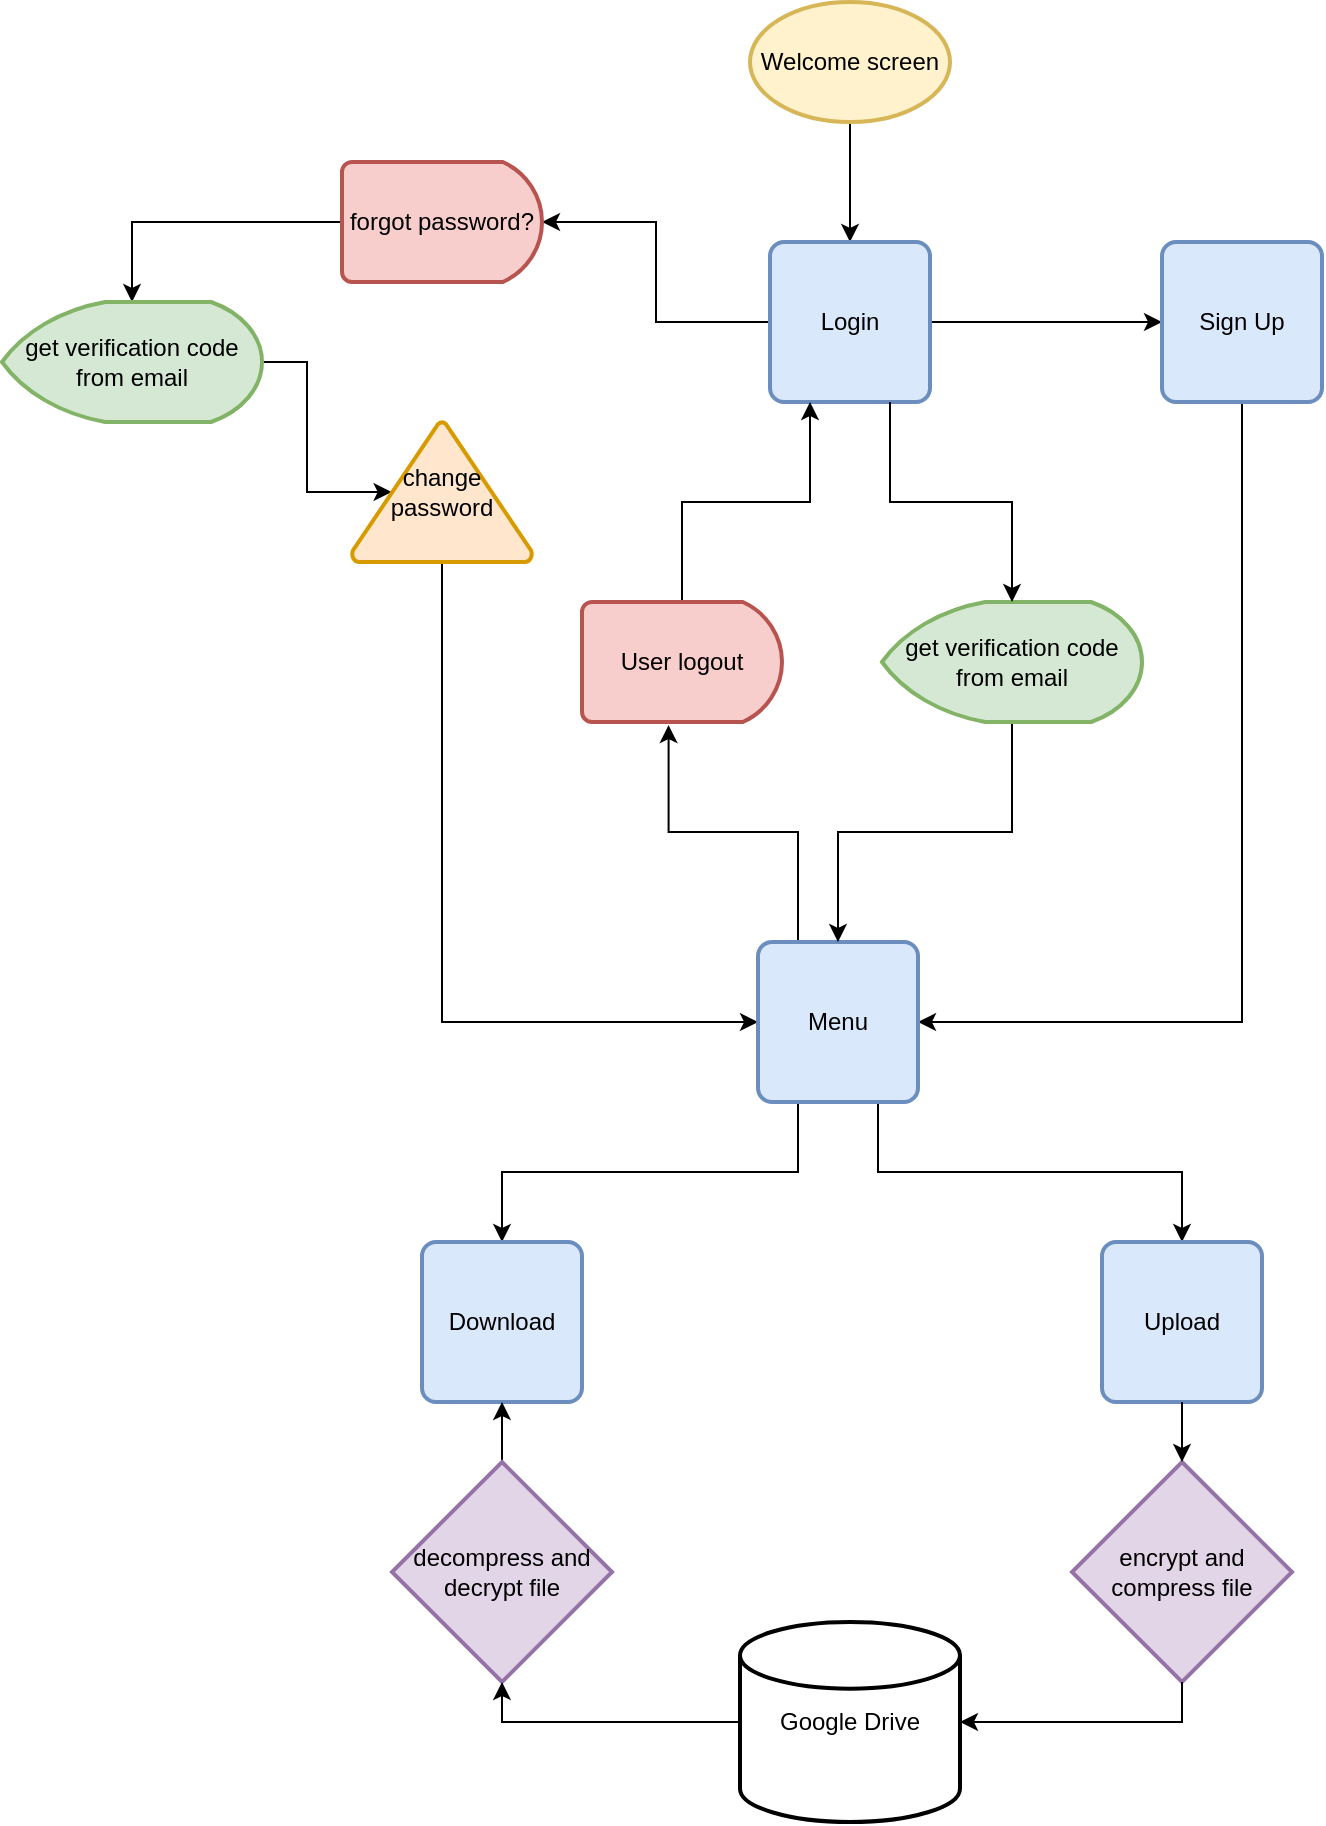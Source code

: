 <mxfile version="24.2.1" type="device" pages="2">
  <diagram name="‫עמוד-1‬" id="lGBujKC89MsANumak7Qr">
    <mxGraphModel dx="1621" dy="1047" grid="1" gridSize="10" guides="1" tooltips="1" connect="1" arrows="1" fold="1" page="0" pageScale="1" pageWidth="827" pageHeight="1169" math="0" shadow="0">
      <root>
        <mxCell id="0" />
        <mxCell id="1" parent="0" />
        <mxCell id="ljZV5Z6OGfyYymSWNuCb-2" style="edgeStyle=orthogonalEdgeStyle;rounded=0;orthogonalLoop=1;jettySize=auto;html=1;exitX=0.5;exitY=1;exitDx=0;exitDy=0;exitPerimeter=0;entryX=0.5;entryY=0;entryDx=0;entryDy=0;" parent="1" source="GXFKzJdZuxaNmONE48NH-1" target="GXFKzJdZuxaNmONE48NH-6" edge="1">
          <mxGeometry relative="1" as="geometry" />
        </mxCell>
        <mxCell id="GXFKzJdZuxaNmONE48NH-1" value="Welcome screen" style="strokeWidth=2;html=1;shape=mxgraph.flowchart.start_1;whiteSpace=wrap;fillColor=#fff2cc;strokeColor=#d6b656;" parent="1" vertex="1">
          <mxGeometry x="364" width="100" height="60" as="geometry" />
        </mxCell>
        <mxCell id="ljZV5Z6OGfyYymSWNuCb-3" style="edgeStyle=orthogonalEdgeStyle;rounded=0;orthogonalLoop=1;jettySize=auto;html=1;exitX=1;exitY=0.5;exitDx=0;exitDy=0;entryX=0;entryY=0.5;entryDx=0;entryDy=0;" parent="1" source="GXFKzJdZuxaNmONE48NH-6" target="GXFKzJdZuxaNmONE48NH-7" edge="1">
          <mxGeometry relative="1" as="geometry" />
        </mxCell>
        <mxCell id="ljZV5Z6OGfyYymSWNuCb-4" style="edgeStyle=orthogonalEdgeStyle;rounded=0;orthogonalLoop=1;jettySize=auto;html=1;" parent="1" source="GXFKzJdZuxaNmONE48NH-6" target="GXFKzJdZuxaNmONE48NH-12" edge="1">
          <mxGeometry relative="1" as="geometry" />
        </mxCell>
        <mxCell id="GXFKzJdZuxaNmONE48NH-6" value="Login" style="rounded=1;whiteSpace=wrap;html=1;absoluteArcSize=1;arcSize=14;strokeWidth=2;fillColor=#dae8fc;strokeColor=#6c8ebf;" parent="1" vertex="1">
          <mxGeometry x="374" y="120" width="80" height="80" as="geometry" />
        </mxCell>
        <mxCell id="ljZV5Z6OGfyYymSWNuCb-119" style="edgeStyle=orthogonalEdgeStyle;rounded=0;orthogonalLoop=1;jettySize=auto;html=1;exitX=0.5;exitY=1;exitDx=0;exitDy=0;entryX=1;entryY=0.5;entryDx=0;entryDy=0;" parent="1" source="GXFKzJdZuxaNmONE48NH-7" target="ljZV5Z6OGfyYymSWNuCb-5" edge="1">
          <mxGeometry relative="1" as="geometry" />
        </mxCell>
        <mxCell id="GXFKzJdZuxaNmONE48NH-7" value="Sign Up" style="rounded=1;whiteSpace=wrap;html=1;absoluteArcSize=1;arcSize=14;strokeWidth=2;fillColor=#dae8fc;strokeColor=#6c8ebf;" parent="1" vertex="1">
          <mxGeometry x="570" y="120" width="80" height="80" as="geometry" />
        </mxCell>
        <mxCell id="GXFKzJdZuxaNmONE48NH-15" value="" style="edgeStyle=orthogonalEdgeStyle;rounded=0;orthogonalLoop=1;jettySize=auto;html=1;entryX=0.5;entryY=0;entryDx=0;entryDy=0;entryPerimeter=0;" parent="1" source="GXFKzJdZuxaNmONE48NH-12" target="GXFKzJdZuxaNmONE48NH-17" edge="1">
          <mxGeometry relative="1" as="geometry">
            <mxPoint x="170" y="290" as="targetPoint" />
          </mxGeometry>
        </mxCell>
        <mxCell id="GXFKzJdZuxaNmONE48NH-12" value="forgot password?" style="strokeWidth=2;html=1;shape=mxgraph.flowchart.delay;whiteSpace=wrap;fillColor=#f8cecc;strokeColor=#b85450;" parent="1" vertex="1">
          <mxGeometry x="160" y="80" width="100" height="60" as="geometry" />
        </mxCell>
        <mxCell id="GXFKzJdZuxaNmONE48NH-22" style="edgeStyle=orthogonalEdgeStyle;rounded=0;orthogonalLoop=1;jettySize=auto;html=1;entryX=0.22;entryY=0.5;entryDx=0;entryDy=0;entryPerimeter=0;" parent="1" source="GXFKzJdZuxaNmONE48NH-17" target="GXFKzJdZuxaNmONE48NH-21" edge="1">
          <mxGeometry relative="1" as="geometry" />
        </mxCell>
        <mxCell id="GXFKzJdZuxaNmONE48NH-17" value="get verification code from email" style="strokeWidth=2;html=1;shape=mxgraph.flowchart.display;whiteSpace=wrap;fillColor=#d5e8d4;strokeColor=#82b366;" parent="1" vertex="1">
          <mxGeometry x="-10" y="150" width="130" height="60" as="geometry" />
        </mxCell>
        <mxCell id="ljZV5Z6OGfyYymSWNuCb-117" style="edgeStyle=orthogonalEdgeStyle;rounded=0;orthogonalLoop=1;jettySize=auto;html=1;exitX=0.5;exitY=1;exitDx=0;exitDy=0;exitPerimeter=0;entryX=0;entryY=0.5;entryDx=0;entryDy=0;" parent="1" source="GXFKzJdZuxaNmONE48NH-21" target="ljZV5Z6OGfyYymSWNuCb-5" edge="1">
          <mxGeometry relative="1" as="geometry" />
        </mxCell>
        <mxCell id="GXFKzJdZuxaNmONE48NH-21" value="change password" style="strokeWidth=2;html=1;shape=mxgraph.flowchart.extract_or_measurement;whiteSpace=wrap;fillColor=#ffe6cc;strokeColor=#d79b00;" parent="1" vertex="1">
          <mxGeometry x="165" y="210" width="90" height="70" as="geometry" />
        </mxCell>
        <mxCell id="GXFKzJdZuxaNmONE48NH-49" value="Google Drive" style="strokeWidth=2;html=1;shape=mxgraph.flowchart.database;whiteSpace=wrap;" parent="1" vertex="1">
          <mxGeometry x="359" y="810" width="110" height="100" as="geometry" />
        </mxCell>
        <mxCell id="ljZV5Z6OGfyYymSWNuCb-124" style="edgeStyle=orthogonalEdgeStyle;rounded=0;orthogonalLoop=1;jettySize=auto;html=1;exitX=0.25;exitY=0;exitDx=0;exitDy=0;entryX=0.433;entryY=1.026;entryDx=0;entryDy=0;entryPerimeter=0;" parent="1" source="ljZV5Z6OGfyYymSWNuCb-5" target="ljZV5Z6OGfyYymSWNuCb-125" edge="1">
          <mxGeometry relative="1" as="geometry">
            <mxPoint x="310" y="360" as="targetPoint" />
          </mxGeometry>
        </mxCell>
        <mxCell id="ljZV5Z6OGfyYymSWNuCb-131" style="edgeStyle=orthogonalEdgeStyle;rounded=0;orthogonalLoop=1;jettySize=auto;html=1;exitX=0.75;exitY=1;exitDx=0;exitDy=0;" parent="1" source="ljZV5Z6OGfyYymSWNuCb-5" target="ljZV5Z6OGfyYymSWNuCb-6" edge="1">
          <mxGeometry relative="1" as="geometry" />
        </mxCell>
        <mxCell id="ljZV5Z6OGfyYymSWNuCb-132" style="edgeStyle=orthogonalEdgeStyle;rounded=0;orthogonalLoop=1;jettySize=auto;html=1;exitX=0.25;exitY=1;exitDx=0;exitDy=0;entryX=0.5;entryY=0;entryDx=0;entryDy=0;" parent="1" source="ljZV5Z6OGfyYymSWNuCb-5" target="ljZV5Z6OGfyYymSWNuCb-7" edge="1">
          <mxGeometry relative="1" as="geometry" />
        </mxCell>
        <mxCell id="ljZV5Z6OGfyYymSWNuCb-5" value="Menu" style="rounded=1;whiteSpace=wrap;html=1;absoluteArcSize=1;arcSize=14;strokeWidth=2;fillColor=#dae8fc;strokeColor=#6c8ebf;" parent="1" vertex="1">
          <mxGeometry x="368" y="470" width="80" height="80" as="geometry" />
        </mxCell>
        <mxCell id="ljZV5Z6OGfyYymSWNuCb-6" value="Upload" style="rounded=1;whiteSpace=wrap;html=1;absoluteArcSize=1;arcSize=14;strokeWidth=2;fillColor=#dae8fc;strokeColor=#6c8ebf;" parent="1" vertex="1">
          <mxGeometry x="540" y="620" width="80" height="80" as="geometry" />
        </mxCell>
        <mxCell id="ljZV5Z6OGfyYymSWNuCb-7" value="Download" style="rounded=1;whiteSpace=wrap;html=1;absoluteArcSize=1;arcSize=14;strokeWidth=2;fillColor=#dae8fc;strokeColor=#6c8ebf;" parent="1" vertex="1">
          <mxGeometry x="200" y="620" width="80" height="80" as="geometry" />
        </mxCell>
        <mxCell id="ljZV5Z6OGfyYymSWNuCb-123" style="edgeStyle=orthogonalEdgeStyle;rounded=0;orthogonalLoop=1;jettySize=auto;html=1;exitX=0.5;exitY=1;exitDx=0;exitDy=0;exitPerimeter=0;entryX=0.5;entryY=0;entryDx=0;entryDy=0;" parent="1" source="ljZV5Z6OGfyYymSWNuCb-121" target="ljZV5Z6OGfyYymSWNuCb-5" edge="1">
          <mxGeometry relative="1" as="geometry" />
        </mxCell>
        <mxCell id="ljZV5Z6OGfyYymSWNuCb-121" value="get verification code from email" style="strokeWidth=2;html=1;shape=mxgraph.flowchart.display;whiteSpace=wrap;fillColor=#d5e8d4;strokeColor=#82b366;" parent="1" vertex="1">
          <mxGeometry x="430" y="300" width="130" height="60" as="geometry" />
        </mxCell>
        <mxCell id="ljZV5Z6OGfyYymSWNuCb-130" style="edgeStyle=orthogonalEdgeStyle;rounded=0;orthogonalLoop=1;jettySize=auto;html=1;exitX=0.5;exitY=0;exitDx=0;exitDy=0;exitPerimeter=0;entryX=0.25;entryY=1;entryDx=0;entryDy=0;" parent="1" source="ljZV5Z6OGfyYymSWNuCb-125" target="GXFKzJdZuxaNmONE48NH-6" edge="1">
          <mxGeometry relative="1" as="geometry" />
        </mxCell>
        <mxCell id="ljZV5Z6OGfyYymSWNuCb-125" value="User logout" style="strokeWidth=2;html=1;shape=mxgraph.flowchart.delay;whiteSpace=wrap;fillColor=#f8cecc;strokeColor=#b85450;" parent="1" vertex="1">
          <mxGeometry x="280" y="300" width="100" height="60" as="geometry" />
        </mxCell>
        <mxCell id="ljZV5Z6OGfyYymSWNuCb-146" style="edgeStyle=orthogonalEdgeStyle;rounded=0;orthogonalLoop=1;jettySize=auto;html=1;exitX=0.5;exitY=0;exitDx=0;exitDy=0;exitPerimeter=0;entryX=0.5;entryY=1;entryDx=0;entryDy=0;" parent="1" source="ljZV5Z6OGfyYymSWNuCb-140" target="ljZV5Z6OGfyYymSWNuCb-7" edge="1">
          <mxGeometry relative="1" as="geometry" />
        </mxCell>
        <mxCell id="ljZV5Z6OGfyYymSWNuCb-140" value="decompress and decrypt file" style="strokeWidth=2;html=1;shape=mxgraph.flowchart.decision;whiteSpace=wrap;fillColor=#e1d5e7;strokeColor=#9673a6;" parent="1" vertex="1">
          <mxGeometry x="185" y="730" width="110" height="110" as="geometry" />
        </mxCell>
        <mxCell id="ljZV5Z6OGfyYymSWNuCb-142" value="encrypt and compress file" style="strokeWidth=2;html=1;shape=mxgraph.flowchart.decision;whiteSpace=wrap;fillColor=#e1d5e7;strokeColor=#9673a6;" parent="1" vertex="1">
          <mxGeometry x="525" y="730" width="110" height="110" as="geometry" />
        </mxCell>
        <mxCell id="ljZV5Z6OGfyYymSWNuCb-143" style="edgeStyle=orthogonalEdgeStyle;rounded=0;orthogonalLoop=1;jettySize=auto;html=1;exitX=0.5;exitY=1;exitDx=0;exitDy=0;entryX=0.5;entryY=0;entryDx=0;entryDy=0;entryPerimeter=0;" parent="1" source="ljZV5Z6OGfyYymSWNuCb-6" target="ljZV5Z6OGfyYymSWNuCb-142" edge="1">
          <mxGeometry relative="1" as="geometry" />
        </mxCell>
        <mxCell id="ljZV5Z6OGfyYymSWNuCb-144" style="edgeStyle=orthogonalEdgeStyle;rounded=0;orthogonalLoop=1;jettySize=auto;html=1;exitX=0.5;exitY=1;exitDx=0;exitDy=0;exitPerimeter=0;entryX=1;entryY=0.5;entryDx=0;entryDy=0;entryPerimeter=0;" parent="1" source="ljZV5Z6OGfyYymSWNuCb-142" target="GXFKzJdZuxaNmONE48NH-49" edge="1">
          <mxGeometry relative="1" as="geometry" />
        </mxCell>
        <mxCell id="ljZV5Z6OGfyYymSWNuCb-147" style="edgeStyle=orthogonalEdgeStyle;rounded=0;orthogonalLoop=1;jettySize=auto;html=1;exitX=0;exitY=0.5;exitDx=0;exitDy=0;exitPerimeter=0;entryX=0.5;entryY=1;entryDx=0;entryDy=0;entryPerimeter=0;" parent="1" source="GXFKzJdZuxaNmONE48NH-49" target="ljZV5Z6OGfyYymSWNuCb-140" edge="1">
          <mxGeometry relative="1" as="geometry" />
        </mxCell>
        <mxCell id="HCby_LzA3pGhovCrHqmG-1" style="edgeStyle=orthogonalEdgeStyle;rounded=0;orthogonalLoop=1;jettySize=auto;html=1;exitX=0.75;exitY=1;exitDx=0;exitDy=0;entryX=0.5;entryY=0;entryDx=0;entryDy=0;entryPerimeter=0;" parent="1" source="GXFKzJdZuxaNmONE48NH-6" target="ljZV5Z6OGfyYymSWNuCb-121" edge="1">
          <mxGeometry relative="1" as="geometry" />
        </mxCell>
      </root>
    </mxGraphModel>
  </diagram>
  <diagram id="-qEwZZTARCnbmSD4B9YT" name="‫עמוד-2‬">
    <mxGraphModel dx="2421" dy="1047" grid="1" gridSize="10" guides="1" tooltips="1" connect="1" arrows="1" fold="1" page="0" pageScale="1" pageWidth="827" pageHeight="1169" math="0" shadow="0">
      <root>
        <mxCell id="0" />
        <mxCell id="1" parent="0" />
        <mxCell id="xJgJa3cvvmzKZQAyqUDP-1" value="Backend" style="swimlane;whiteSpace=wrap;html=1;fillColor=#6a00ff;fontColor=#ffffff;strokeColor=#3700CC;" parent="1" vertex="1">
          <mxGeometry x="-700" y="-310" width="670" height="580" as="geometry" />
        </mxCell>
        <mxCell id="xJgJa3cvvmzKZQAyqUDP-15" style="edgeStyle=orthogonalEdgeStyle;rounded=0;orthogonalLoop=1;jettySize=auto;html=1;exitX=0.5;exitY=0;exitDx=0;exitDy=0;entryX=0.5;entryY=1;entryDx=0;entryDy=0;" parent="xJgJa3cvvmzKZQAyqUDP-1" source="xJgJa3cvvmzKZQAyqUDP-4" target="xJgJa3cvvmzKZQAyqUDP-6" edge="1">
          <mxGeometry relative="1" as="geometry" />
        </mxCell>
        <mxCell id="xJgJa3cvvmzKZQAyqUDP-4" value="Server" style="rounded=0;whiteSpace=wrap;html=1;fillColor=#dae8fc;strokeColor=#6c8ebf;" parent="xJgJa3cvvmzKZQAyqUDP-1" vertex="1">
          <mxGeometry x="290" y="492" width="120" height="60" as="geometry" />
        </mxCell>
        <mxCell id="xJgJa3cvvmzKZQAyqUDP-12" style="edgeStyle=orthogonalEdgeStyle;rounded=0;orthogonalLoop=1;jettySize=auto;html=1;exitX=1;exitY=0.25;exitDx=0;exitDy=0;entryX=0;entryY=0.5;entryDx=0;entryDy=0;" parent="xJgJa3cvvmzKZQAyqUDP-1" source="xJgJa3cvvmzKZQAyqUDP-6" target="xJgJa3cvvmzKZQAyqUDP-9" edge="1">
          <mxGeometry relative="1" as="geometry" />
        </mxCell>
        <mxCell id="xJgJa3cvvmzKZQAyqUDP-13" style="edgeStyle=orthogonalEdgeStyle;rounded=0;orthogonalLoop=1;jettySize=auto;html=1;exitX=1;exitY=0.75;exitDx=0;exitDy=0;entryX=0;entryY=0.5;entryDx=0;entryDy=0;" parent="xJgJa3cvvmzKZQAyqUDP-1" source="xJgJa3cvvmzKZQAyqUDP-6" target="xJgJa3cvvmzKZQAyqUDP-11" edge="1">
          <mxGeometry relative="1" as="geometry" />
        </mxCell>
        <mxCell id="xJgJa3cvvmzKZQAyqUDP-14" style="edgeStyle=orthogonalEdgeStyle;rounded=0;orthogonalLoop=1;jettySize=auto;html=1;exitX=0.5;exitY=0;exitDx=0;exitDy=0;entryX=0.5;entryY=1;entryDx=0;entryDy=0;" parent="xJgJa3cvvmzKZQAyqUDP-1" source="xJgJa3cvvmzKZQAyqUDP-6" target="xJgJa3cvvmzKZQAyqUDP-7" edge="1">
          <mxGeometry relative="1" as="geometry" />
        </mxCell>
        <mxCell id="xJgJa3cvvmzKZQAyqUDP-6" value="Socket Handler" style="rounded=0;whiteSpace=wrap;html=1;fillColor=#dae8fc;strokeColor=#6c8ebf;" parent="xJgJa3cvvmzKZQAyqUDP-1" vertex="1">
          <mxGeometry x="290" y="402" width="120" height="60" as="geometry" />
        </mxCell>
        <mxCell id="xJgJa3cvvmzKZQAyqUDP-19" style="edgeStyle=orthogonalEdgeStyle;rounded=0;orthogonalLoop=1;jettySize=auto;html=1;exitX=0.5;exitY=0;exitDx=0;exitDy=0;entryX=0.5;entryY=1;entryDx=0;entryDy=0;" parent="xJgJa3cvvmzKZQAyqUDP-1" source="xJgJa3cvvmzKZQAyqUDP-7" target="xJgJa3cvvmzKZQAyqUDP-8" edge="1">
          <mxGeometry relative="1" as="geometry" />
        </mxCell>
        <mxCell id="xJgJa3cvvmzKZQAyqUDP-20" style="edgeStyle=orthogonalEdgeStyle;rounded=0;orthogonalLoop=1;jettySize=auto;html=1;exitX=0.75;exitY=0;exitDx=0;exitDy=0;entryX=0.5;entryY=1;entryDx=0;entryDy=0;" parent="xJgJa3cvvmzKZQAyqUDP-1" source="xJgJa3cvvmzKZQAyqUDP-7" target="xJgJa3cvvmzKZQAyqUDP-16" edge="1">
          <mxGeometry relative="1" as="geometry" />
        </mxCell>
        <mxCell id="xJgJa3cvvmzKZQAyqUDP-21" style="edgeStyle=orthogonalEdgeStyle;rounded=0;orthogonalLoop=1;jettySize=auto;html=1;exitX=0.25;exitY=0;exitDx=0;exitDy=0;entryX=0.5;entryY=1;entryDx=0;entryDy=0;" parent="xJgJa3cvvmzKZQAyqUDP-1" source="xJgJa3cvvmzKZQAyqUDP-7" target="xJgJa3cvvmzKZQAyqUDP-10" edge="1">
          <mxGeometry relative="1" as="geometry" />
        </mxCell>
        <mxCell id="xJgJa3cvvmzKZQAyqUDP-22" style="edgeStyle=orthogonalEdgeStyle;rounded=0;orthogonalLoop=1;jettySize=auto;html=1;exitX=0;exitY=0.25;exitDx=0;exitDy=0;entryX=1;entryY=0.5;entryDx=0;entryDy=0;" parent="xJgJa3cvvmzKZQAyqUDP-1" source="xJgJa3cvvmzKZQAyqUDP-7" target="xJgJa3cvvmzKZQAyqUDP-17" edge="1">
          <mxGeometry relative="1" as="geometry" />
        </mxCell>
        <mxCell id="xJgJa3cvvmzKZQAyqUDP-23" style="edgeStyle=orthogonalEdgeStyle;rounded=0;orthogonalLoop=1;jettySize=auto;html=1;exitX=0;exitY=0.75;exitDx=0;exitDy=0;entryX=1;entryY=0.5;entryDx=0;entryDy=0;" parent="xJgJa3cvvmzKZQAyqUDP-1" source="xJgJa3cvvmzKZQAyqUDP-7" target="xJgJa3cvvmzKZQAyqUDP-18" edge="1">
          <mxGeometry relative="1" as="geometry" />
        </mxCell>
        <mxCell id="xJgJa3cvvmzKZQAyqUDP-7" value="Parser" style="rounded=0;whiteSpace=wrap;html=1;fillColor=#dae8fc;strokeColor=#6c8ebf;" parent="xJgJa3cvvmzKZQAyqUDP-1" vertex="1">
          <mxGeometry x="290" y="312" width="120" height="60" as="geometry" />
        </mxCell>
        <mxCell id="xJgJa3cvvmzKZQAyqUDP-8" value="File Handler" style="rounded=0;whiteSpace=wrap;html=1;fillColor=#dae8fc;strokeColor=#6c8ebf;" parent="xJgJa3cvvmzKZQAyqUDP-1" vertex="1">
          <mxGeometry x="290" y="152" width="120" height="60" as="geometry" />
        </mxCell>
        <mxCell id="xJgJa3cvvmzKZQAyqUDP-9" value="Cryptography Tunnel" style="rounded=0;whiteSpace=wrap;html=1;fillColor=#dae8fc;strokeColor=#6c8ebf;" parent="xJgJa3cvvmzKZQAyqUDP-1" vertex="1">
          <mxGeometry x="480" y="362" width="120" height="60" as="geometry" />
        </mxCell>
        <mxCell id="xJgJa3cvvmzKZQAyqUDP-26" style="edgeStyle=orthogonalEdgeStyle;rounded=0;orthogonalLoop=1;jettySize=auto;html=1;exitX=0.75;exitY=0;exitDx=0;exitDy=0;entryX=0.5;entryY=1;entryDx=0;entryDy=0;" parent="xJgJa3cvvmzKZQAyqUDP-1" source="xJgJa3cvvmzKZQAyqUDP-10" target="xJgJa3cvvmzKZQAyqUDP-24" edge="1">
          <mxGeometry relative="1" as="geometry" />
        </mxCell>
        <mxCell id="xJgJa3cvvmzKZQAyqUDP-27" style="edgeStyle=orthogonalEdgeStyle;rounded=0;orthogonalLoop=1;jettySize=auto;html=1;exitX=0.25;exitY=0;exitDx=0;exitDy=0;entryX=0.5;entryY=1;entryDx=0;entryDy=0;" parent="xJgJa3cvvmzKZQAyqUDP-1" source="xJgJa3cvvmzKZQAyqUDP-10" target="xJgJa3cvvmzKZQAyqUDP-25" edge="1">
          <mxGeometry relative="1" as="geometry" />
        </mxCell>
        <mxCell id="xJgJa3cvvmzKZQAyqUDP-10" value="Drive Handler" style="rounded=0;whiteSpace=wrap;html=1;fillColor=#dae8fc;strokeColor=#6c8ebf;" parent="xJgJa3cvvmzKZQAyqUDP-1" vertex="1">
          <mxGeometry x="120" y="152" width="120" height="60" as="geometry" />
        </mxCell>
        <mxCell id="xJgJa3cvvmzKZQAyqUDP-11" value="Key Exchange" style="rounded=0;whiteSpace=wrap;html=1;fillColor=#dae8fc;strokeColor=#6c8ebf;" parent="xJgJa3cvvmzKZQAyqUDP-1" vertex="1">
          <mxGeometry x="480" y="442" width="120" height="60" as="geometry" />
        </mxCell>
        <mxCell id="xJgJa3cvvmzKZQAyqUDP-16" value="Data Base Handler" style="rounded=0;whiteSpace=wrap;html=1;fillColor=#dae8fc;strokeColor=#6c8ebf;" parent="xJgJa3cvvmzKZQAyqUDP-1" vertex="1">
          <mxGeometry x="460" y="152" width="120" height="60" as="geometry" />
        </mxCell>
        <mxCell id="xJgJa3cvvmzKZQAyqUDP-17" value="Email Sender" style="rounded=0;whiteSpace=wrap;html=1;fillColor=#dae8fc;strokeColor=#6c8ebf;" parent="xJgJa3cvvmzKZQAyqUDP-1" vertex="1">
          <mxGeometry x="120" y="277" width="120" height="60" as="geometry" />
        </mxCell>
        <mxCell id="xJgJa3cvvmzKZQAyqUDP-18" value="Malware Detector" style="rounded=0;whiteSpace=wrap;html=1;fillColor=#dae8fc;strokeColor=#6c8ebf;" parent="xJgJa3cvvmzKZQAyqUDP-1" vertex="1">
          <mxGeometry x="120" y="352" width="120" height="60" as="geometry" />
        </mxCell>
        <mxCell id="xJgJa3cvvmzKZQAyqUDP-24" value="Compressor" style="rounded=0;whiteSpace=wrap;html=1;fillColor=#dae8fc;strokeColor=#6c8ebf;" parent="xJgJa3cvvmzKZQAyqUDP-1" vertex="1">
          <mxGeometry x="190" y="60" width="120" height="60" as="geometry" />
        </mxCell>
        <mxCell id="xJgJa3cvvmzKZQAyqUDP-25" value="&lt;span id=&quot;docs-internal-guid-a62a106f-7fff-f1ae-3de9-53d1860fb583&quot;&gt;&lt;span style=&quot;font-family: Alef, sans-serif; background-color: transparent; font-variant-numeric: normal; font-variant-east-asian: normal; font-variant-alternates: normal; font-variant-position: normal; vertical-align: baseline; white-space-collapse: preserve;&quot;&gt;&lt;font style=&quot;font-size: 12px;&quot;&gt;Encryption at rest&lt;/font&gt;&lt;/span&gt;&lt;/span&gt;" style="rounded=0;whiteSpace=wrap;html=1;fillColor=#dae8fc;strokeColor=#6c8ebf;" parent="xJgJa3cvvmzKZQAyqUDP-1" vertex="1">
          <mxGeometry x="50" y="60" width="120" height="60" as="geometry" />
        </mxCell>
        <mxCell id="xJgJa3cvvmzKZQAyqUDP-5" value="Frontend" style="swimlane;whiteSpace=wrap;html=1;fillColor=#6a00ff;fontColor=#ffffff;strokeColor=#3700CC;" parent="1" vertex="1">
          <mxGeometry x="-700" y="510" width="670" height="560" as="geometry" />
        </mxCell>
        <mxCell id="xJgJa3cvvmzKZQAyqUDP-70" style="edgeStyle=orthogonalEdgeStyle;rounded=0;orthogonalLoop=1;jettySize=auto;html=1;exitX=0.5;exitY=1;exitDx=0;exitDy=0;entryX=0.5;entryY=0;entryDx=0;entryDy=0;" parent="xJgJa3cvvmzKZQAyqUDP-5" source="xJgJa3cvvmzKZQAyqUDP-66" target="xJgJa3cvvmzKZQAyqUDP-69" edge="1">
          <mxGeometry relative="1" as="geometry" />
        </mxCell>
        <mxCell id="xJgJa3cvvmzKZQAyqUDP-66" value="Index" style="rounded=0;whiteSpace=wrap;html=1;fillColor=#dae8fc;strokeColor=#6c8ebf;" parent="xJgJa3cvvmzKZQAyqUDP-5" vertex="1">
          <mxGeometry x="275" y="70" width="120" height="60" as="geometry" />
        </mxCell>
        <mxCell id="xJgJa3cvvmzKZQAyqUDP-67" value="Cryptography Tunnel" style="rounded=0;whiteSpace=wrap;html=1;fillColor=#dae8fc;strokeColor=#6c8ebf;" parent="xJgJa3cvvmzKZQAyqUDP-5" vertex="1">
          <mxGeometry x="440" y="290" width="120" height="60" as="geometry" />
        </mxCell>
        <mxCell id="xJgJa3cvvmzKZQAyqUDP-68" value="InputValidation" style="rounded=0;whiteSpace=wrap;html=1;fillColor=#dae8fc;strokeColor=#6c8ebf;" parent="xJgJa3cvvmzKZQAyqUDP-5" vertex="1">
          <mxGeometry x="220" y="405" width="120" height="60" as="geometry" />
        </mxCell>
        <mxCell id="xJgJa3cvvmzKZQAyqUDP-77" style="edgeStyle=orthogonalEdgeStyle;rounded=0;orthogonalLoop=1;jettySize=auto;html=1;exitX=0.75;exitY=1;exitDx=0;exitDy=0;entryX=0.5;entryY=0;entryDx=0;entryDy=0;" parent="xJgJa3cvvmzKZQAyqUDP-5" source="xJgJa3cvvmzKZQAyqUDP-69" target="xJgJa3cvvmzKZQAyqUDP-67" edge="1">
          <mxGeometry relative="1" as="geometry" />
        </mxCell>
        <mxCell id="xJgJa3cvvmzKZQAyqUDP-79" style="edgeStyle=orthogonalEdgeStyle;rounded=0;orthogonalLoop=1;jettySize=auto;html=1;exitX=0.25;exitY=1;exitDx=0;exitDy=0;entryX=0.5;entryY=0;entryDx=0;entryDy=0;" parent="xJgJa3cvvmzKZQAyqUDP-5" source="xJgJa3cvvmzKZQAyqUDP-69" target="xJgJa3cvvmzKZQAyqUDP-76" edge="1">
          <mxGeometry relative="1" as="geometry" />
        </mxCell>
        <mxCell id="xJgJa3cvvmzKZQAyqUDP-69" value="Client" style="rounded=0;whiteSpace=wrap;html=1;fillColor=#dae8fc;strokeColor=#6c8ebf;" parent="xJgJa3cvvmzKZQAyqUDP-5" vertex="1">
          <mxGeometry x="275" y="180" width="120" height="60" as="geometry" />
        </mxCell>
        <mxCell id="xJgJa3cvvmzKZQAyqUDP-82" style="edgeStyle=orthogonalEdgeStyle;rounded=0;orthogonalLoop=1;jettySize=auto;html=1;exitX=1;exitY=0.5;exitDx=0;exitDy=0;exitPerimeter=0;entryX=0.5;entryY=1;entryDx=0;entryDy=0;" parent="xJgJa3cvvmzKZQAyqUDP-5" source="xJgJa3cvvmzKZQAyqUDP-71" target="xJgJa3cvvmzKZQAyqUDP-68" edge="1">
          <mxGeometry relative="1" as="geometry" />
        </mxCell>
        <mxCell id="xJgJa3cvvmzKZQAyqUDP-71" value="views" style="strokeWidth=2;html=1;shape=mxgraph.flowchart.multi-document;whiteSpace=wrap;fillColor=#dae8fc;strokeColor=#6c8ebf;" parent="xJgJa3cvvmzKZQAyqUDP-5" vertex="1">
          <mxGeometry x="70" y="450" width="100" height="70" as="geometry" />
        </mxCell>
        <mxCell id="xJgJa3cvvmzKZQAyqUDP-80" style="edgeStyle=orthogonalEdgeStyle;rounded=0;orthogonalLoop=1;jettySize=auto;html=1;exitX=0.75;exitY=1;exitDx=0;exitDy=0;entryX=0.5;entryY=0;entryDx=0;entryDy=0;" parent="xJgJa3cvvmzKZQAyqUDP-5" source="xJgJa3cvvmzKZQAyqUDP-76" target="xJgJa3cvvmzKZQAyqUDP-68" edge="1">
          <mxGeometry relative="1" as="geometry" />
        </mxCell>
        <mxCell id="xJgJa3cvvmzKZQAyqUDP-76" value="Abstract View" style="rounded=0;whiteSpace=wrap;html=1;fillColor=#dae8fc;strokeColor=#6c8ebf;" parent="xJgJa3cvvmzKZQAyqUDP-5" vertex="1">
          <mxGeometry x="110" y="290" width="120" height="60" as="geometry" />
        </mxCell>
        <mxCell id="xJgJa3cvvmzKZQAyqUDP-81" style="edgeStyle=orthogonalEdgeStyle;rounded=0;orthogonalLoop=1;jettySize=auto;html=1;exitX=0.25;exitY=1;exitDx=0;exitDy=0;entryX=0.5;entryY=0;entryDx=0;entryDy=0;entryPerimeter=0;" parent="xJgJa3cvvmzKZQAyqUDP-5" source="xJgJa3cvvmzKZQAyqUDP-76" target="xJgJa3cvvmzKZQAyqUDP-71" edge="1">
          <mxGeometry relative="1" as="geometry" />
        </mxCell>
        <mxCell id="xJgJa3cvvmzKZQAyqUDP-28" value="Data Base" style="shape=datastore;whiteSpace=wrap;html=1;fillColor=#d5e8d4;strokeColor=#82b366;" parent="1" vertex="1">
          <mxGeometry x="10" y="-168" width="90" height="80" as="geometry" />
        </mxCell>
        <mxCell id="xJgJa3cvvmzKZQAyqUDP-34" style="edgeStyle=orthogonalEdgeStyle;rounded=0;orthogonalLoop=1;jettySize=auto;html=1;exitX=0;exitY=0.5;exitDx=0;exitDy=0;entryX=0;entryY=0;entryDx=80;entryDy=65;entryPerimeter=0;" parent="1" source="xJgJa3cvvmzKZQAyqUDP-18" target="xJgJa3cvvmzKZQAyqUDP-73" edge="1">
          <mxGeometry relative="1" as="geometry">
            <mxPoint x="-740" y="72" as="targetPoint" />
          </mxGeometry>
        </mxCell>
        <mxCell id="xJgJa3cvvmzKZQAyqUDP-36" style="edgeStyle=orthogonalEdgeStyle;rounded=0;orthogonalLoop=1;jettySize=auto;html=1;exitX=1;exitY=0.5;exitDx=0;exitDy=0;entryX=0;entryY=0.5;entryDx=0;entryDy=0;" parent="1" source="xJgJa3cvvmzKZQAyqUDP-16" target="xJgJa3cvvmzKZQAyqUDP-28" edge="1">
          <mxGeometry relative="1" as="geometry" />
        </mxCell>
        <mxCell id="xJgJa3cvvmzKZQAyqUDP-39" style="edgeStyle=orthogonalEdgeStyle;rounded=0;orthogonalLoop=1;jettySize=auto;html=1;exitX=0.5;exitY=0;exitDx=0;exitDy=0;exitPerimeter=0;entryX=0.5;entryY=1;entryDx=0;entryDy=0;" parent="1" source="xJgJa3cvvmzKZQAyqUDP-38" target="xJgJa3cvvmzKZQAyqUDP-1" edge="1">
          <mxGeometry relative="1" as="geometry" />
        </mxCell>
        <mxCell id="xJgJa3cvvmzKZQAyqUDP-38" value="Secure Tunnel" style="shape=cylinder3;whiteSpace=wrap;html=1;boundedLbl=1;backgroundOutline=1;size=15;fillColor=#f8cecc;strokeColor=#b85450;" parent="1" vertex="1">
          <mxGeometry x="-395" y="300" width="60" height="180" as="geometry" />
        </mxCell>
        <mxCell id="xJgJa3cvvmzKZQAyqUDP-65" style="edgeStyle=orthogonalEdgeStyle;rounded=0;orthogonalLoop=1;jettySize=auto;html=1;exitX=0.5;exitY=0;exitDx=0;exitDy=0;entryX=0.5;entryY=1;entryDx=0;entryDy=0;entryPerimeter=0;" parent="1" source="xJgJa3cvvmzKZQAyqUDP-5" target="xJgJa3cvvmzKZQAyqUDP-38" edge="1">
          <mxGeometry relative="1" as="geometry" />
        </mxCell>
        <mxCell id="xJgJa3cvvmzKZQAyqUDP-72" value="Drive" style="triangle;whiteSpace=wrap;html=1;rotation=0;fillColor=#fff2cc;strokeColor=#d6b656;" parent="1" vertex="1">
          <mxGeometry x="-820" y="-183" width="90" height="110" as="geometry" />
        </mxCell>
        <mxCell id="xJgJa3cvvmzKZQAyqUDP-73" value="&lt;span style=&quot;text-wrap: nowrap;&quot;&gt;Threats_log.txt&lt;/span&gt;" style="shape=note;whiteSpace=wrap;html=1;backgroundOutline=1;darkOpacity=0.05;fillColor=#f5f5f5;fontColor=#333333;strokeColor=#666666;" parent="1" vertex="1">
          <mxGeometry x="-815" y="7" width="80" height="100" as="geometry" />
        </mxCell>
        <mxCell id="xJgJa3cvvmzKZQAyqUDP-74" style="edgeStyle=orthogonalEdgeStyle;rounded=0;orthogonalLoop=1;jettySize=auto;html=1;exitX=0;exitY=0.5;exitDx=0;exitDy=0;entryX=1;entryY=0.5;entryDx=0;entryDy=0;" parent="1" source="xJgJa3cvvmzKZQAyqUDP-10" target="xJgJa3cvvmzKZQAyqUDP-72" edge="1">
          <mxGeometry relative="1" as="geometry" />
        </mxCell>
      </root>
    </mxGraphModel>
  </diagram>
</mxfile>
